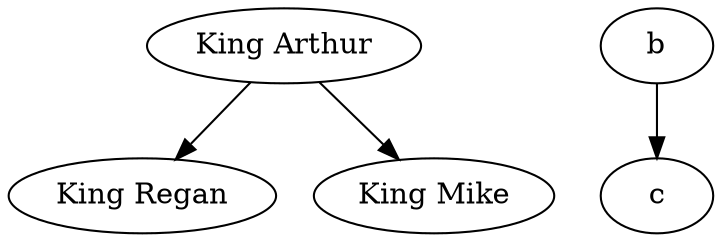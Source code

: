 // The Round Table
digraph {
	A [label="King Arthur"]
	B [label="King Regan"]
	C [label="King Mike"]
	A -> B
	A -> C
	b -> c
}
